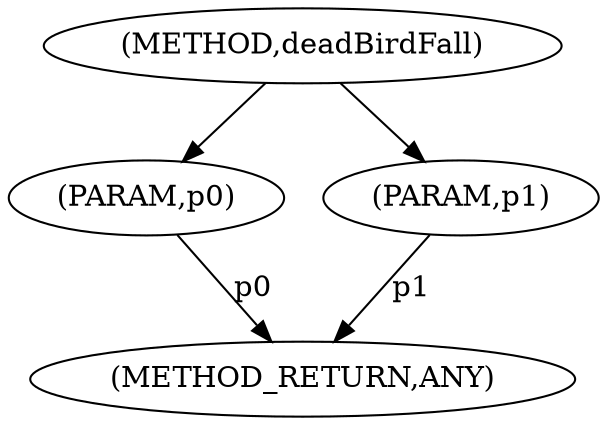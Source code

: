 digraph "deadBirdFall" {  
"1108" [label = <(METHOD,deadBirdFall)> ]
"1112" [label = <(METHOD_RETURN,ANY)> ]
"1109" [label = <(PARAM,p0)> ]
"1110" [label = <(PARAM,p1)> ]
  "1109" -> "1112"  [ label = "p0"] 
  "1110" -> "1112"  [ label = "p1"] 
  "1108" -> "1109" 
  "1108" -> "1110" 
}

